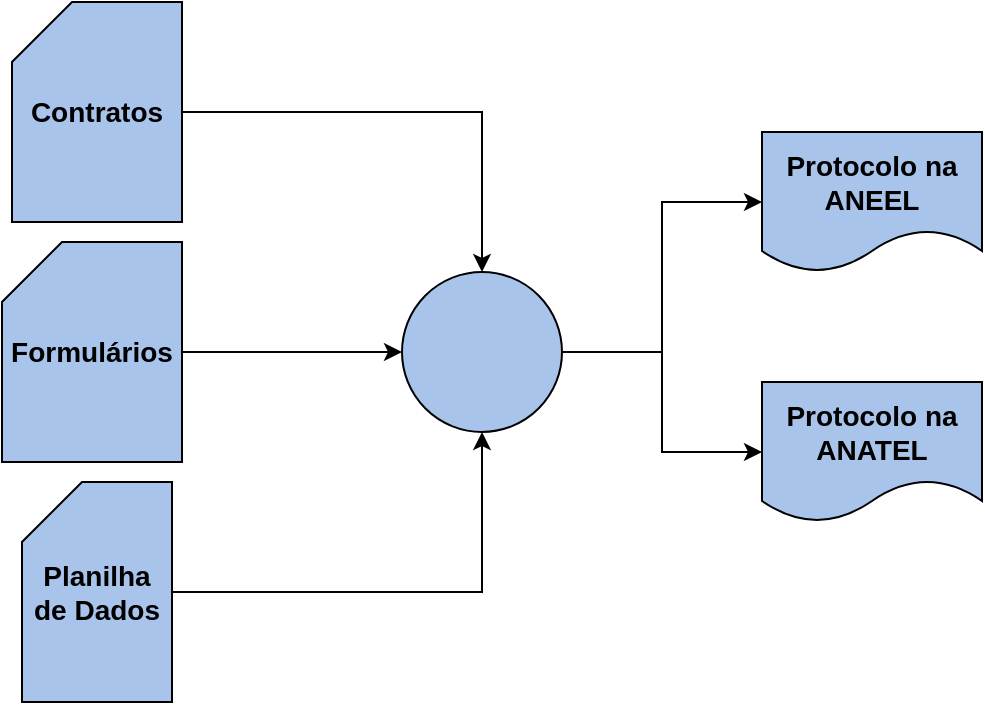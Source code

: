 <mxfile version="20.7.4" type="github">
  <diagram id="K5aLvIMpDVl0olhYd5NV" name="Página-1">
    <mxGraphModel dx="1311" dy="551" grid="1" gridSize="10" guides="1" tooltips="1" connect="1" arrows="1" fold="1" page="1" pageScale="1" pageWidth="1169" pageHeight="827" math="0" shadow="0">
      <root>
        <mxCell id="0" />
        <mxCell id="1" parent="0" />
        <mxCell id="edM-Qy_g1ela926yPv5F-2" value="&lt;b&gt;&lt;font style=&quot;font-size: 14px;&quot;&gt;Protocolo na ANEEL&lt;br&gt;&lt;/font&gt;&lt;/b&gt;" style="shape=document;whiteSpace=wrap;html=1;boundedLbl=1;fillColor=#A9C4EB;" vertex="1" parent="1">
          <mxGeometry x="440" y="135" width="110" height="70" as="geometry" />
        </mxCell>
        <mxCell id="edM-Qy_g1ela926yPv5F-21" style="edgeStyle=orthogonalEdgeStyle;rounded=0;orthogonalLoop=1;jettySize=auto;html=1;fontSize=14;" edge="1" parent="1" source="edM-Qy_g1ela926yPv5F-7" target="edM-Qy_g1ela926yPv5F-20">
          <mxGeometry relative="1" as="geometry" />
        </mxCell>
        <mxCell id="edM-Qy_g1ela926yPv5F-7" value="&lt;b&gt;Contratos&lt;/b&gt;" style="shape=card;whiteSpace=wrap;html=1;fontSize=14;fillColor=#A9C4EB;" vertex="1" parent="1">
          <mxGeometry x="65" y="70" width="85" height="110" as="geometry" />
        </mxCell>
        <mxCell id="edM-Qy_g1ela926yPv5F-22" style="edgeStyle=orthogonalEdgeStyle;rounded=0;orthogonalLoop=1;jettySize=auto;html=1;fontSize=14;" edge="1" parent="1" source="edM-Qy_g1ela926yPv5F-10" target="edM-Qy_g1ela926yPv5F-20">
          <mxGeometry relative="1" as="geometry" />
        </mxCell>
        <mxCell id="edM-Qy_g1ela926yPv5F-10" value="&lt;b&gt;Formulários&lt;/b&gt;" style="shape=card;whiteSpace=wrap;html=1;fontSize=14;fillColor=#A9C4EB;" vertex="1" parent="1">
          <mxGeometry x="60" y="190" width="90" height="110" as="geometry" />
        </mxCell>
        <mxCell id="edM-Qy_g1ela926yPv5F-26" style="edgeStyle=orthogonalEdgeStyle;rounded=0;orthogonalLoop=1;jettySize=auto;html=1;entryX=0.5;entryY=1;entryDx=0;entryDy=0;fontSize=14;" edge="1" parent="1" source="edM-Qy_g1ela926yPv5F-11" target="edM-Qy_g1ela926yPv5F-20">
          <mxGeometry relative="1" as="geometry" />
        </mxCell>
        <mxCell id="edM-Qy_g1ela926yPv5F-11" value="&lt;b&gt;Planilha de Dados&lt;/b&gt;" style="shape=card;whiteSpace=wrap;html=1;fontSize=14;fillColor=#A9C4EB;" vertex="1" parent="1">
          <mxGeometry x="70" y="310" width="75" height="110" as="geometry" />
        </mxCell>
        <mxCell id="edM-Qy_g1ela926yPv5F-12" value="&lt;b&gt;&lt;font style=&quot;font-size: 14px;&quot;&gt;Protocolo na ANATEL&lt;br&gt;&lt;/font&gt;&lt;/b&gt;" style="shape=document;whiteSpace=wrap;html=1;boundedLbl=1;fillColor=#A9C4EB;" vertex="1" parent="1">
          <mxGeometry x="440" y="260" width="110" height="70" as="geometry" />
        </mxCell>
        <mxCell id="edM-Qy_g1ela926yPv5F-27" style="edgeStyle=orthogonalEdgeStyle;rounded=0;orthogonalLoop=1;jettySize=auto;html=1;fontSize=14;" edge="1" parent="1" source="edM-Qy_g1ela926yPv5F-20" target="edM-Qy_g1ela926yPv5F-2">
          <mxGeometry relative="1" as="geometry" />
        </mxCell>
        <mxCell id="edM-Qy_g1ela926yPv5F-28" style="edgeStyle=orthogonalEdgeStyle;rounded=0;orthogonalLoop=1;jettySize=auto;html=1;fontSize=14;" edge="1" parent="1" source="edM-Qy_g1ela926yPv5F-20" target="edM-Qy_g1ela926yPv5F-12">
          <mxGeometry relative="1" as="geometry" />
        </mxCell>
        <mxCell id="edM-Qy_g1ela926yPv5F-20" value="" style="ellipse;whiteSpace=wrap;html=1;aspect=fixed;fontSize=14;fillColor=#A9C4EB;" vertex="1" parent="1">
          <mxGeometry x="260" y="205" width="80" height="80" as="geometry" />
        </mxCell>
      </root>
    </mxGraphModel>
  </diagram>
</mxfile>
